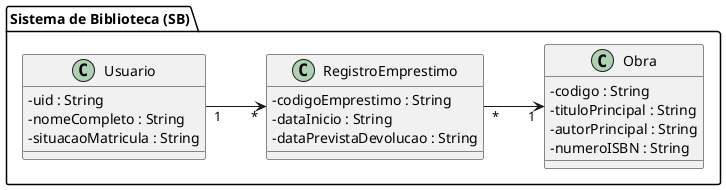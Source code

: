 @startuml
skinparam classAttributeIconSize 0
left to right direction

package "Sistema de Biblioteca (SB)" {

class Usuario {
    - uid : String
    - nomeCompleto : String
    - situacaoMatricula : String
}

class RegistroEmprestimo {
    - codigoEmprestimo : String
    - dataInicio : String
    - dataPrevistaDevolucao : String
}

class Obra {
    - codigo : String
    - tituloPrincipal : String
    - autorPrincipal : String
    - numeroISBN : String
}

Usuario "1" --> "*" RegistroEmprestimo
RegistroEmprestimo "*" --> "1" Obra

}

@enduml

